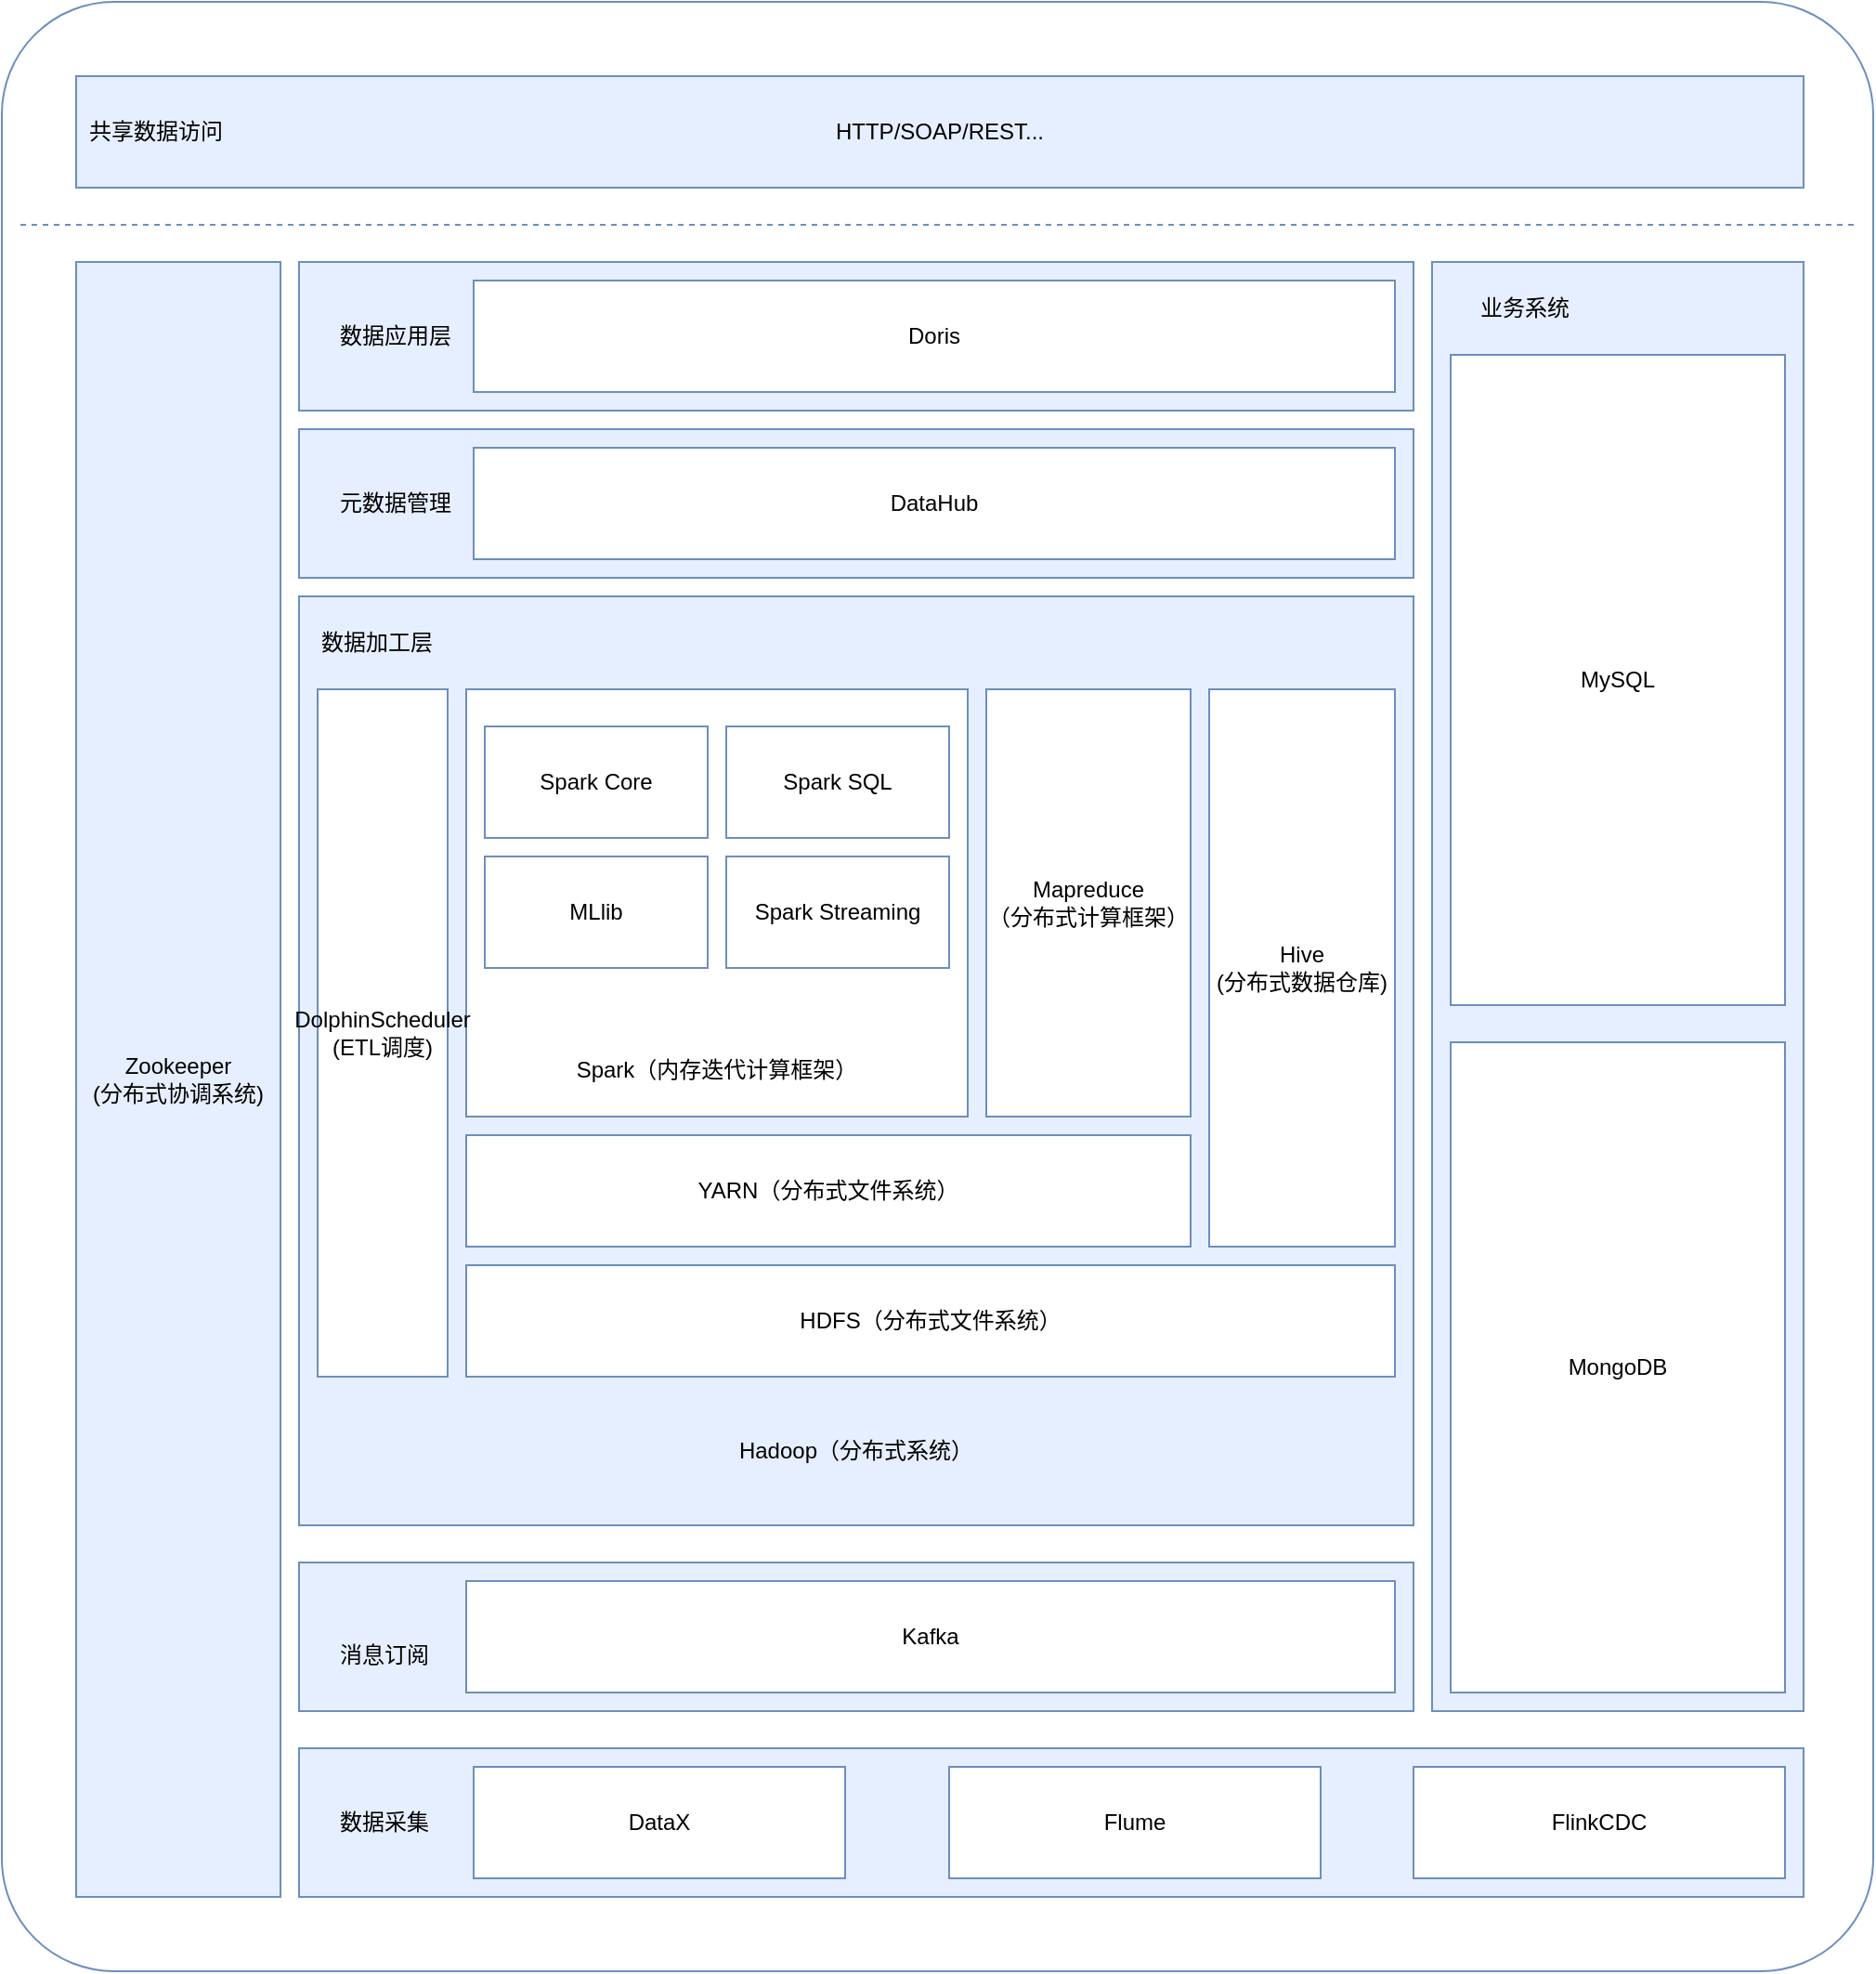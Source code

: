 <mxfile version="21.3.7" type="github">
  <diagram name="第 1 页" id="vdzrk289qCVrFVknnBAK">
    <mxGraphModel dx="3434" dy="2514" grid="1" gridSize="10" guides="1" tooltips="1" connect="1" arrows="1" fold="1" page="1" pageScale="1" pageWidth="827" pageHeight="1169" math="0" shadow="0">
      <root>
        <mxCell id="0" />
        <mxCell id="1" parent="0" />
        <mxCell id="itOysnZOuOF3svwBUNbd-76" value="" style="rounded=1;whiteSpace=wrap;html=1;arcSize=6;strokeColor=#6C8EBF;" vertex="1" parent="1">
          <mxGeometry x="-40" y="-190" width="1007.5" height="1060" as="geometry" />
        </mxCell>
        <mxCell id="itOysnZOuOF3svwBUNbd-2" value="" style="rounded=0;whiteSpace=wrap;html=1;fillColor=#E6EFFF;strokeColor=#6C8EBF;" vertex="1" parent="1">
          <mxGeometry x="120" y="130" width="600" height="500" as="geometry" />
        </mxCell>
        <mxCell id="itOysnZOuOF3svwBUNbd-3" value="数据加工层" style="text;html=1;strokeColor=none;fillColor=none;align=left;verticalAlign=middle;whiteSpace=wrap;rounded=0;" vertex="1" parent="1">
          <mxGeometry x="130" y="140" width="80" height="30" as="geometry" />
        </mxCell>
        <mxCell id="itOysnZOuOF3svwBUNbd-7" value="" style="rounded=0;whiteSpace=wrap;html=1;fillColor=#E6EFFF;strokeColor=#6C8EBF;" vertex="1" parent="1">
          <mxGeometry x="120" y="750" width="810" height="80" as="geometry" />
        </mxCell>
        <mxCell id="itOysnZOuOF3svwBUNbd-9" value="DataX" style="rounded=0;whiteSpace=wrap;html=1;strokeColor=#6C8EBF;" vertex="1" parent="1">
          <mxGeometry x="214" y="760" width="200" height="60" as="geometry" />
        </mxCell>
        <mxCell id="itOysnZOuOF3svwBUNbd-13" value="" style="rounded=0;whiteSpace=wrap;html=1;fillColor=#E6EFFF;strokeColor=#6C8EBF;" vertex="1" parent="1">
          <mxGeometry x="730" y="-50" width="200" height="780" as="geometry" />
        </mxCell>
        <mxCell id="itOysnZOuOF3svwBUNbd-14" value="业务系统" style="text;html=1;strokeColor=none;fillColor=none;align=center;verticalAlign=middle;whiteSpace=wrap;rounded=0;" vertex="1" parent="1">
          <mxGeometry x="740" y="-40" width="80" height="30" as="geometry" />
        </mxCell>
        <mxCell id="itOysnZOuOF3svwBUNbd-23" value="MySQL" style="rounded=0;whiteSpace=wrap;html=1;strokeColor=#6C8EBF;" vertex="1" parent="1">
          <mxGeometry x="740" width="180" height="350" as="geometry" />
        </mxCell>
        <mxCell id="itOysnZOuOF3svwBUNbd-31" value="数据采集" style="text;html=1;strokeColor=none;fillColor=none;align=left;verticalAlign=middle;whiteSpace=wrap;rounded=0;" vertex="1" parent="1">
          <mxGeometry x="140" y="775" width="60" height="30" as="geometry" />
        </mxCell>
        <mxCell id="itOysnZOuOF3svwBUNbd-32" value="" style="rounded=0;whiteSpace=wrap;html=1;fillColor=#E6EFFF;strokeColor=#6C8EBF;" vertex="1" parent="1">
          <mxGeometry x="120" y="-50" width="600" height="80" as="geometry" />
        </mxCell>
        <mxCell id="itOysnZOuOF3svwBUNbd-33" value="数据应用层" style="text;html=1;strokeColor=none;fillColor=none;align=left;verticalAlign=middle;whiteSpace=wrap;rounded=0;" vertex="1" parent="1">
          <mxGeometry x="140" y="-25" width="80" height="30" as="geometry" />
        </mxCell>
        <mxCell id="itOysnZOuOF3svwBUNbd-42" value="" style="rounded=0;whiteSpace=wrap;html=1;strokeColor=#6C8EBF;" vertex="1" parent="1">
          <mxGeometry x="210" y="180" width="270" height="230" as="geometry" />
        </mxCell>
        <mxCell id="itOysnZOuOF3svwBUNbd-43" value="Spark Core" style="rounded=0;whiteSpace=wrap;html=1;strokeColor=#6C8EBF;" vertex="1" parent="1">
          <mxGeometry x="220" y="200" width="120" height="60" as="geometry" />
        </mxCell>
        <mxCell id="itOysnZOuOF3svwBUNbd-44" value="Spark SQL" style="rounded=0;whiteSpace=wrap;html=1;strokeColor=#6C8EBF;" vertex="1" parent="1">
          <mxGeometry x="350" y="200" width="120" height="60" as="geometry" />
        </mxCell>
        <mxCell id="itOysnZOuOF3svwBUNbd-45" value="MLlib" style="rounded=0;whiteSpace=wrap;html=1;strokeColor=#6C8EBF;" vertex="1" parent="1">
          <mxGeometry x="220" y="270" width="120" height="60" as="geometry" />
        </mxCell>
        <mxCell id="itOysnZOuOF3svwBUNbd-46" value="Spark Streaming" style="rounded=0;whiteSpace=wrap;html=1;strokeColor=#6C8EBF;" vertex="1" parent="1">
          <mxGeometry x="350" y="270" width="120" height="60" as="geometry" />
        </mxCell>
        <mxCell id="itOysnZOuOF3svwBUNbd-47" value="Spark（内存迭代计算框架）" style="text;html=1;strokeColor=none;fillColor=none;align=center;verticalAlign=middle;whiteSpace=wrap;rounded=0;" vertex="1" parent="1">
          <mxGeometry x="220" y="370" width="250" height="30" as="geometry" />
        </mxCell>
        <mxCell id="itOysnZOuOF3svwBUNbd-49" value="Zookeeper&lt;br&gt;(分布式协调系统)" style="rounded=0;whiteSpace=wrap;html=1;strokeColor=#6C8EBF;fillColor=#E6EFFF;" vertex="1" parent="1">
          <mxGeometry y="-50" width="110" height="880" as="geometry" />
        </mxCell>
        <mxCell id="itOysnZOuOF3svwBUNbd-50" value="Flume" style="rounded=0;whiteSpace=wrap;html=1;strokeColor=#6C8EBF;" vertex="1" parent="1">
          <mxGeometry x="470" y="760" width="200" height="60" as="geometry" />
        </mxCell>
        <mxCell id="itOysnZOuOF3svwBUNbd-51" value="FlinkCDC" style="rounded=0;whiteSpace=wrap;html=1;strokeColor=#6C8EBF;" vertex="1" parent="1">
          <mxGeometry x="720" y="760" width="200" height="60" as="geometry" />
        </mxCell>
        <mxCell id="itOysnZOuOF3svwBUNbd-53" value="" style="rounded=0;whiteSpace=wrap;html=1;fillColor=#E6EFFF;strokeColor=#6C8EBF;" vertex="1" parent="1">
          <mxGeometry x="120" y="650" width="600" height="80" as="geometry" />
        </mxCell>
        <mxCell id="itOysnZOuOF3svwBUNbd-54" value="消息订阅" style="text;html=1;strokeColor=none;fillColor=none;align=left;verticalAlign=middle;whiteSpace=wrap;rounded=0;" vertex="1" parent="1">
          <mxGeometry x="140" y="685" width="60" height="30" as="geometry" />
        </mxCell>
        <mxCell id="itOysnZOuOF3svwBUNbd-55" value="Kafka" style="rounded=0;whiteSpace=wrap;html=1;strokeColor=#6C8EBF;" vertex="1" parent="1">
          <mxGeometry x="210" y="660" width="500" height="60" as="geometry" />
        </mxCell>
        <mxCell id="itOysnZOuOF3svwBUNbd-56" value="DolphinScheduler&lt;br&gt;(ETL调度)" style="rounded=0;whiteSpace=wrap;html=1;strokeColor=#6C8EBF;" vertex="1" parent="1">
          <mxGeometry x="130" y="180" width="70" height="370" as="geometry" />
        </mxCell>
        <mxCell id="itOysnZOuOF3svwBUNbd-58" value="Hadoop（分布式系统）" style="text;html=1;strokeColor=none;fillColor=none;align=center;verticalAlign=middle;whiteSpace=wrap;rounded=0;" vertex="1" parent="1">
          <mxGeometry x="130" y="560" width="580" height="60" as="geometry" />
        </mxCell>
        <mxCell id="itOysnZOuOF3svwBUNbd-59" value="HDFS（分布式文件系统）" style="rounded=0;whiteSpace=wrap;html=1;strokeColor=#6C8EBF;" vertex="1" parent="1">
          <mxGeometry x="210" y="490" width="500" height="60" as="geometry" />
        </mxCell>
        <mxCell id="itOysnZOuOF3svwBUNbd-60" value="YARN（分布式文件系统）" style="rounded=0;whiteSpace=wrap;html=1;strokeColor=#6C8EBF;" vertex="1" parent="1">
          <mxGeometry x="210" y="420" width="390" height="60" as="geometry" />
        </mxCell>
        <mxCell id="itOysnZOuOF3svwBUNbd-63" value="Mapreduce&lt;br&gt;（分布式计算框架）" style="rounded=0;whiteSpace=wrap;html=1;strokeColor=#6C8EBF;" vertex="1" parent="1">
          <mxGeometry x="490" y="180" width="110" height="230" as="geometry" />
        </mxCell>
        <mxCell id="itOysnZOuOF3svwBUNbd-64" value="Hive&lt;br&gt;(分布式数据仓库)" style="rounded=0;whiteSpace=wrap;html=1;strokeColor=#6C8EBF;" vertex="1" parent="1">
          <mxGeometry x="610" y="180" width="100" height="300" as="geometry" />
        </mxCell>
        <mxCell id="itOysnZOuOF3svwBUNbd-65" value="MongoDB" style="rounded=0;whiteSpace=wrap;html=1;strokeColor=#6C8EBF;" vertex="1" parent="1">
          <mxGeometry x="740" y="370" width="180" height="350" as="geometry" />
        </mxCell>
        <mxCell id="itOysnZOuOF3svwBUNbd-68" value="HTTP/SOAP/REST..." style="rounded=0;whiteSpace=wrap;html=1;strokeColor=#6C8EBF;fillColor=#E6EFFF;" vertex="1" parent="1">
          <mxGeometry y="-150" width="930" height="60" as="geometry" />
        </mxCell>
        <mxCell id="itOysnZOuOF3svwBUNbd-69" value="" style="endArrow=none;dashed=1;html=1;rounded=0;strokeColor=#6C8EBF;" edge="1" parent="1">
          <mxGeometry width="50" height="50" relative="1" as="geometry">
            <mxPoint x="-30" y="-70" as="sourcePoint" />
            <mxPoint x="960" y="-70" as="targetPoint" />
          </mxGeometry>
        </mxCell>
        <mxCell id="itOysnZOuOF3svwBUNbd-70" value="共享数据访问" style="text;html=1;strokeColor=none;fillColor=none;align=left;verticalAlign=middle;whiteSpace=wrap;rounded=0;" vertex="1" parent="1">
          <mxGeometry x="5" y="-135" width="80" height="30" as="geometry" />
        </mxCell>
        <mxCell id="itOysnZOuOF3svwBUNbd-72" value="Doris" style="rounded=0;whiteSpace=wrap;html=1;strokeColor=#6C8EBF;" vertex="1" parent="1">
          <mxGeometry x="214" y="-40" width="496" height="60" as="geometry" />
        </mxCell>
        <mxCell id="itOysnZOuOF3svwBUNbd-79" value="" style="rounded=0;whiteSpace=wrap;html=1;fillColor=#E6EFFF;strokeColor=#6C8EBF;" vertex="1" parent="1">
          <mxGeometry x="120" y="40" width="600" height="80" as="geometry" />
        </mxCell>
        <mxCell id="itOysnZOuOF3svwBUNbd-80" value="DataHub" style="rounded=0;whiteSpace=wrap;html=1;strokeColor=#6C8EBF;" vertex="1" parent="1">
          <mxGeometry x="214" y="50" width="496" height="60" as="geometry" />
        </mxCell>
        <mxCell id="itOysnZOuOF3svwBUNbd-81" value="元数据管理" style="text;html=1;strokeColor=none;fillColor=none;align=left;verticalAlign=middle;whiteSpace=wrap;rounded=0;" vertex="1" parent="1">
          <mxGeometry x="140" y="65" width="80" height="30" as="geometry" />
        </mxCell>
      </root>
    </mxGraphModel>
  </diagram>
</mxfile>
